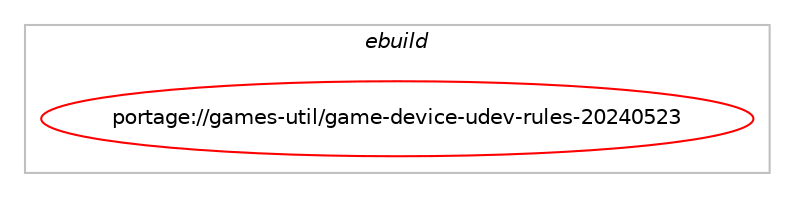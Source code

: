 digraph prolog {

# *************
# Graph options
# *************

newrank=true;
concentrate=true;
compound=true;
graph [rankdir=LR,fontname=Helvetica,fontsize=10,ranksep=1.5];#, ranksep=2.5, nodesep=0.2];
edge  [arrowhead=vee];
node  [fontname=Helvetica,fontsize=10];

# **********
# The ebuild
# **********

subgraph cluster_leftcol {
color=gray;
label=<<i>ebuild</i>>;
id [label="portage://games-util/game-device-udev-rules-20240523", color=red, width=4, href="../games-util/game-device-udev-rules-20240523.svg"];
}

# ****************
# The dependencies
# ****************

subgraph cluster_midcol {
color=gray;
label=<<i>dependencies</i>>;
subgraph cluster_compile {
fillcolor="#eeeeee";
style=filled;
label=<<i>compile</i>>;
}
subgraph cluster_compileandrun {
fillcolor="#eeeeee";
style=filled;
label=<<i>compile and run</i>>;
}
subgraph cluster_run {
fillcolor="#eeeeee";
style=filled;
label=<<i>run</i>>;
# *** BEGIN UNKNOWN DEPENDENCY TYPE (TODO) ***
# id -> equal(use_conditional_group(negative,acl,portage://games-util/game-device-udev-rules-20240523,[package_dependency(portage://games-util/game-device-udev-rules-20240523,run,no,acct-group,input,none,[,,],[],[])]))
# *** END UNKNOWN DEPENDENCY TYPE (TODO) ***

# *** BEGIN UNKNOWN DEPENDENCY TYPE (TODO) ***
# id -> equal(use_conditional_group(positive,acl,portage://games-util/game-device-udev-rules-20240523,[use_conditional_group(positive,elogind,portage://games-util/game-device-udev-rules-20240523,[package_dependency(portage://games-util/game-device-udev-rules-20240523,run,no,sys-auth,elogind,none,[,,],[],[use(enable(acl),none)])]),use_conditional_group(positive,systemd,portage://games-util/game-device-udev-rules-20240523,[package_dependency(portage://games-util/game-device-udev-rules-20240523,run,no,sys-apps,systemd,none,[,,],[],[use(enable(acl),none)])])]))
# *** END UNKNOWN DEPENDENCY TYPE (TODO) ***

# *** BEGIN UNKNOWN DEPENDENCY TYPE (TODO) ***
# id -> equal(package_dependency(portage://games-util/game-device-udev-rules-20240523,run,no,virtual,udev,none,[,,],[],[]))
# *** END UNKNOWN DEPENDENCY TYPE (TODO) ***

}
}

# **************
# The candidates
# **************

subgraph cluster_choices {
rank=same;
color=gray;
label=<<i>candidates</i>>;

}

}
